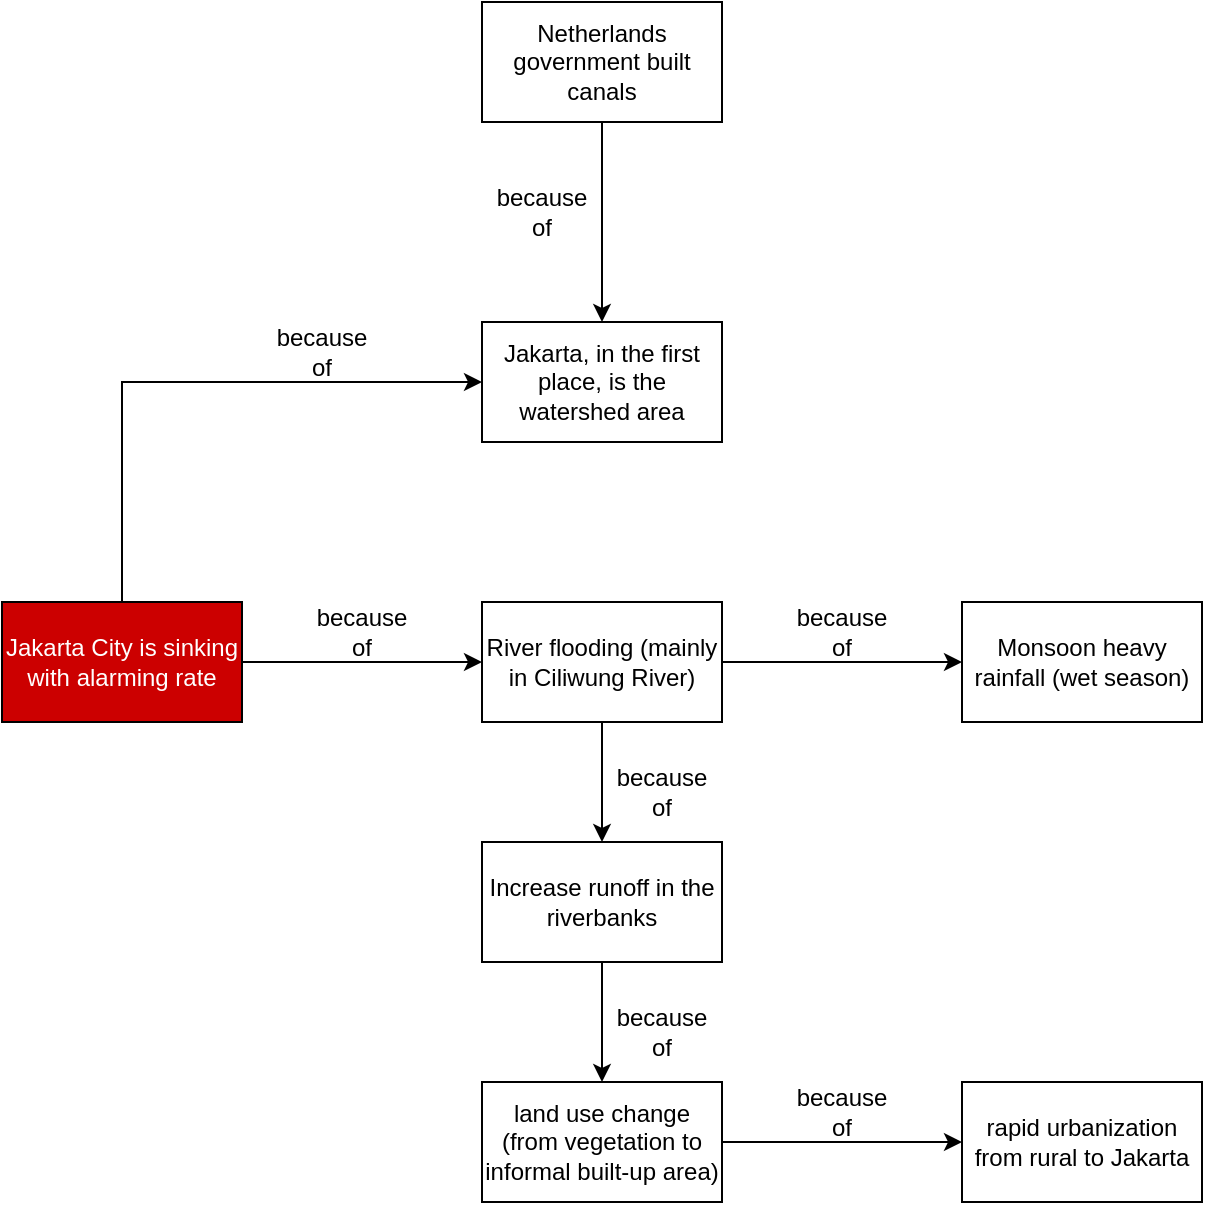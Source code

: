 <mxfile version="27.2.0">
  <diagram name="Page-1" id="oLLjG_u1hGccs61cY0yD">
    <mxGraphModel dx="1830" dy="1922" grid="1" gridSize="10" guides="1" tooltips="1" connect="1" arrows="1" fold="1" page="1" pageScale="1" pageWidth="827" pageHeight="1169" math="0" shadow="0">
      <root>
        <mxCell id="0" />
        <mxCell id="1" parent="0" />
        <mxCell id="GS3xTuFywnWEybeN_c-w-3" style="edgeStyle=orthogonalEdgeStyle;rounded=0;orthogonalLoop=1;jettySize=auto;html=1;exitX=1;exitY=0.5;exitDx=0;exitDy=0;entryX=0;entryY=0.5;entryDx=0;entryDy=0;" parent="1" source="GS3xTuFywnWEybeN_c-w-1" target="GS3xTuFywnWEybeN_c-w-2" edge="1">
          <mxGeometry relative="1" as="geometry" />
        </mxCell>
        <mxCell id="GS3xTuFywnWEybeN_c-w-9" style="edgeStyle=orthogonalEdgeStyle;rounded=0;orthogonalLoop=1;jettySize=auto;html=1;exitX=0.5;exitY=0;exitDx=0;exitDy=0;entryX=0;entryY=0.5;entryDx=0;entryDy=0;" parent="1" source="GS3xTuFywnWEybeN_c-w-1" target="GS3xTuFywnWEybeN_c-w-7" edge="1">
          <mxGeometry relative="1" as="geometry" />
        </mxCell>
        <mxCell id="GS3xTuFywnWEybeN_c-w-1" value="&lt;font style=&quot;color: rgb(255, 255, 255);&quot;&gt;Jakarta City is sinking with alarming rate&lt;/font&gt;" style="rounded=0;whiteSpace=wrap;html=1;fillColor=#CC0000;" parent="1" vertex="1">
          <mxGeometry x="80" y="120" width="120" height="60" as="geometry" />
        </mxCell>
        <mxCell id="GS3xTuFywnWEybeN_c-w-6" style="edgeStyle=orthogonalEdgeStyle;rounded=0;orthogonalLoop=1;jettySize=auto;html=1;exitX=1;exitY=0.5;exitDx=0;exitDy=0;entryX=0;entryY=0.5;entryDx=0;entryDy=0;" parent="1" source="GS3xTuFywnWEybeN_c-w-2" target="GS3xTuFywnWEybeN_c-w-5" edge="1">
          <mxGeometry relative="1" as="geometry" />
        </mxCell>
        <mxCell id="GS3xTuFywnWEybeN_c-w-19" style="edgeStyle=orthogonalEdgeStyle;rounded=0;orthogonalLoop=1;jettySize=auto;html=1;exitX=0.5;exitY=1;exitDx=0;exitDy=0;entryX=0.5;entryY=0;entryDx=0;entryDy=0;" parent="1" source="GS3xTuFywnWEybeN_c-w-2" target="GS3xTuFywnWEybeN_c-w-16" edge="1">
          <mxGeometry relative="1" as="geometry" />
        </mxCell>
        <mxCell id="GS3xTuFywnWEybeN_c-w-2" value="River flooding (mainly in Ciliwung River)" style="rounded=0;whiteSpace=wrap;html=1;" parent="1" vertex="1">
          <mxGeometry x="320" y="120" width="120" height="60" as="geometry" />
        </mxCell>
        <mxCell id="GS3xTuFywnWEybeN_c-w-4" value="because of" style="text;html=1;align=center;verticalAlign=middle;whiteSpace=wrap;rounded=0;" parent="1" vertex="1">
          <mxGeometry x="230" y="120" width="60" height="30" as="geometry" />
        </mxCell>
        <mxCell id="GS3xTuFywnWEybeN_c-w-5" value="Monsoon heavy rainfall (wet season)" style="rounded=0;whiteSpace=wrap;html=1;" parent="1" vertex="1">
          <mxGeometry x="560" y="120" width="120" height="60" as="geometry" />
        </mxCell>
        <mxCell id="GS3xTuFywnWEybeN_c-w-7" value="Jakarta, in the first place, is the watershed area" style="rounded=0;whiteSpace=wrap;html=1;" parent="1" vertex="1">
          <mxGeometry x="320" y="-20" width="120" height="60" as="geometry" />
        </mxCell>
        <mxCell id="GS3xTuFywnWEybeN_c-w-10" value="because of" style="text;html=1;align=center;verticalAlign=middle;whiteSpace=wrap;rounded=0;" parent="1" vertex="1">
          <mxGeometry x="210" y="-20" width="60" height="30" as="geometry" />
        </mxCell>
        <mxCell id="GS3xTuFywnWEybeN_c-w-13" style="edgeStyle=orthogonalEdgeStyle;rounded=0;orthogonalLoop=1;jettySize=auto;html=1;exitX=0.5;exitY=1;exitDx=0;exitDy=0;" parent="1" source="GS3xTuFywnWEybeN_c-w-11" target="GS3xTuFywnWEybeN_c-w-7" edge="1">
          <mxGeometry relative="1" as="geometry" />
        </mxCell>
        <mxCell id="GS3xTuFywnWEybeN_c-w-11" value="Netherlands government built canals" style="rounded=0;whiteSpace=wrap;html=1;" parent="1" vertex="1">
          <mxGeometry x="320" y="-180" width="120" height="60" as="geometry" />
        </mxCell>
        <mxCell id="GS3xTuFywnWEybeN_c-w-14" value="because of" style="text;html=1;align=center;verticalAlign=middle;whiteSpace=wrap;rounded=0;" parent="1" vertex="1">
          <mxGeometry x="320" y="-90" width="60" height="30" as="geometry" />
        </mxCell>
        <mxCell id="GS3xTuFywnWEybeN_c-w-15" value="because of" style="text;html=1;align=center;verticalAlign=middle;whiteSpace=wrap;rounded=0;" parent="1" vertex="1">
          <mxGeometry x="470" y="120" width="60" height="30" as="geometry" />
        </mxCell>
        <mxCell id="GS3xTuFywnWEybeN_c-w-20" style="edgeStyle=orthogonalEdgeStyle;rounded=0;orthogonalLoop=1;jettySize=auto;html=1;exitX=0.5;exitY=1;exitDx=0;exitDy=0;" parent="1" source="GS3xTuFywnWEybeN_c-w-16" target="GS3xTuFywnWEybeN_c-w-17" edge="1">
          <mxGeometry relative="1" as="geometry" />
        </mxCell>
        <mxCell id="GS3xTuFywnWEybeN_c-w-16" value="Increase runoff in the riverbanks" style="rounded=0;whiteSpace=wrap;html=1;" parent="1" vertex="1">
          <mxGeometry x="320" y="240" width="120" height="60" as="geometry" />
        </mxCell>
        <mxCell id="GS3xTuFywnWEybeN_c-w-21" style="edgeStyle=orthogonalEdgeStyle;rounded=0;orthogonalLoop=1;jettySize=auto;html=1;exitX=1;exitY=0.5;exitDx=0;exitDy=0;entryX=0;entryY=0.5;entryDx=0;entryDy=0;" parent="1" source="GS3xTuFywnWEybeN_c-w-17" target="GS3xTuFywnWEybeN_c-w-18" edge="1">
          <mxGeometry relative="1" as="geometry" />
        </mxCell>
        <mxCell id="GS3xTuFywnWEybeN_c-w-17" value="land use change (from vegetation to informal built-up area)" style="rounded=0;whiteSpace=wrap;html=1;" parent="1" vertex="1">
          <mxGeometry x="320" y="360" width="120" height="60" as="geometry" />
        </mxCell>
        <mxCell id="GS3xTuFywnWEybeN_c-w-18" value="rapid urbanization from rural to Jakarta" style="rounded=0;whiteSpace=wrap;html=1;" parent="1" vertex="1">
          <mxGeometry x="560" y="360" width="120" height="60" as="geometry" />
        </mxCell>
        <mxCell id="GS3xTuFywnWEybeN_c-w-22" value="because of" style="text;html=1;align=center;verticalAlign=middle;whiteSpace=wrap;rounded=0;" parent="1" vertex="1">
          <mxGeometry x="380" y="200" width="60" height="30" as="geometry" />
        </mxCell>
        <mxCell id="GS3xTuFywnWEybeN_c-w-23" value="because of" style="text;html=1;align=center;verticalAlign=middle;whiteSpace=wrap;rounded=0;" parent="1" vertex="1">
          <mxGeometry x="380" y="320" width="60" height="30" as="geometry" />
        </mxCell>
        <mxCell id="GS3xTuFywnWEybeN_c-w-24" value="because of" style="text;html=1;align=center;verticalAlign=middle;whiteSpace=wrap;rounded=0;" parent="1" vertex="1">
          <mxGeometry x="470" y="360" width="60" height="30" as="geometry" />
        </mxCell>
      </root>
    </mxGraphModel>
  </diagram>
</mxfile>
